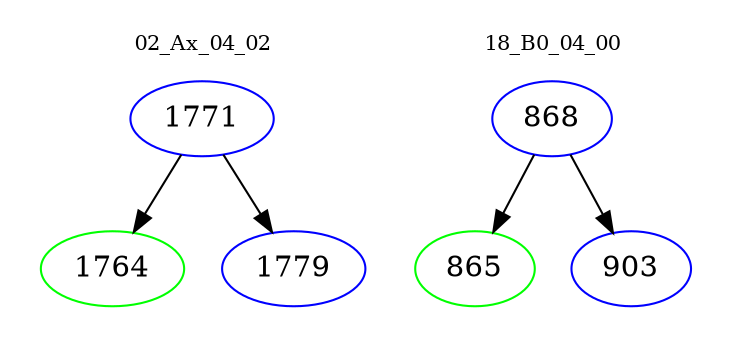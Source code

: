 digraph{
subgraph cluster_0 {
color = white
label = "02_Ax_04_02";
fontsize=10;
T0_1771 [label="1771", color="blue"]
T0_1771 -> T0_1764 [color="black"]
T0_1764 [label="1764", color="green"]
T0_1771 -> T0_1779 [color="black"]
T0_1779 [label="1779", color="blue"]
}
subgraph cluster_1 {
color = white
label = "18_B0_04_00";
fontsize=10;
T1_868 [label="868", color="blue"]
T1_868 -> T1_865 [color="black"]
T1_865 [label="865", color="green"]
T1_868 -> T1_903 [color="black"]
T1_903 [label="903", color="blue"]
}
}

